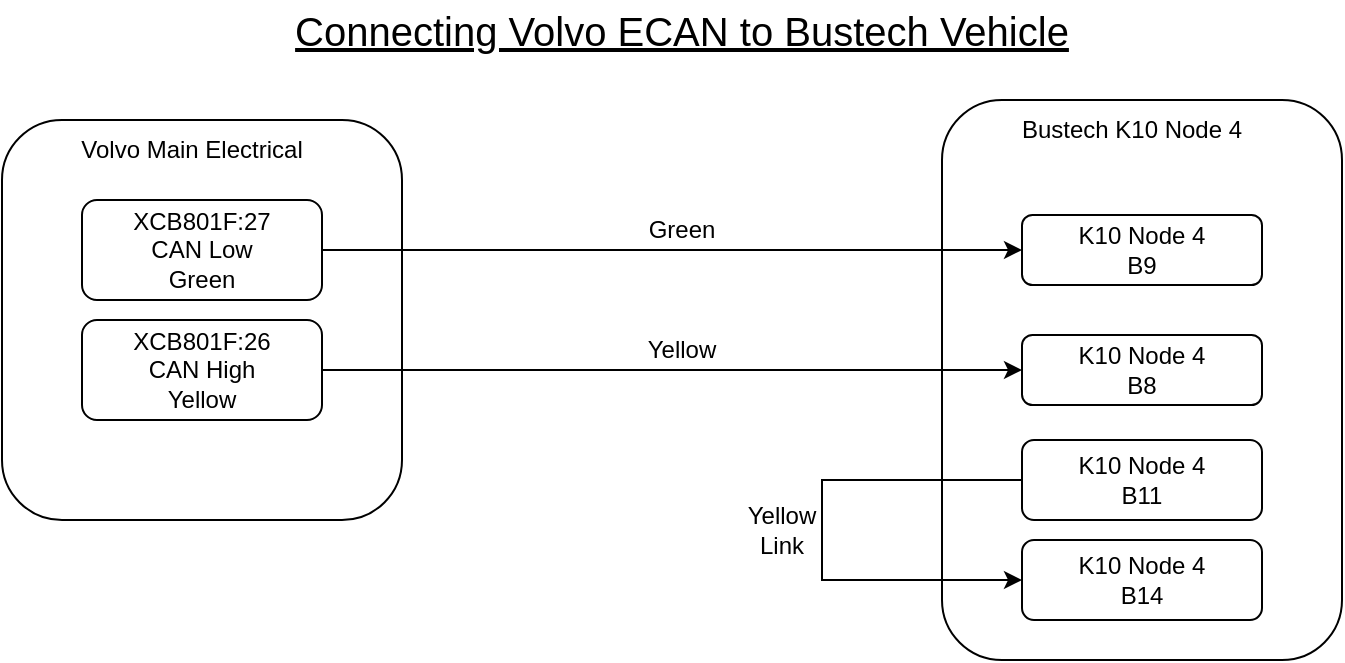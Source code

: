 <mxfile version="24.6.4" type="github">
  <diagram name="Page-1" id="pIMP0qSnNUupX3cAHahL">
    <mxGraphModel dx="1056" dy="586" grid="1" gridSize="10" guides="1" tooltips="1" connect="1" arrows="1" fold="1" page="1" pageScale="1" pageWidth="850" pageHeight="1100" math="0" shadow="0">
      <root>
        <mxCell id="0" />
        <mxCell id="1" parent="0" />
        <mxCell id="GrmwuS8SI0EwRuDp_LHG-13" value="" style="rounded=1;whiteSpace=wrap;html=1;" vertex="1" parent="1">
          <mxGeometry x="500" y="170" width="200" height="280" as="geometry" />
        </mxCell>
        <mxCell id="GrmwuS8SI0EwRuDp_LHG-14" value="Bustech K10 Node 4" style="text;html=1;align=center;verticalAlign=middle;whiteSpace=wrap;rounded=0;" vertex="1" parent="1">
          <mxGeometry x="530" y="170" width="130" height="30" as="geometry" />
        </mxCell>
        <mxCell id="GrmwuS8SI0EwRuDp_LHG-11" value="" style="rounded=1;whiteSpace=wrap;html=1;" vertex="1" parent="1">
          <mxGeometry x="30" y="180" width="200" height="200" as="geometry" />
        </mxCell>
        <mxCell id="GrmwuS8SI0EwRuDp_LHG-8" style="edgeStyle=orthogonalEdgeStyle;rounded=0;orthogonalLoop=1;jettySize=auto;html=1;entryX=0;entryY=0.5;entryDx=0;entryDy=0;" edge="1" parent="1" source="GrmwuS8SI0EwRuDp_LHG-1" target="GrmwuS8SI0EwRuDp_LHG-4">
          <mxGeometry relative="1" as="geometry" />
        </mxCell>
        <mxCell id="GrmwuS8SI0EwRuDp_LHG-1" value="XCB801F:27&lt;div&gt;CAN Low&lt;/div&gt;&lt;div&gt;Green&lt;/div&gt;" style="rounded=1;whiteSpace=wrap;html=1;" vertex="1" parent="1">
          <mxGeometry x="70" y="220" width="120" height="50" as="geometry" />
        </mxCell>
        <mxCell id="GrmwuS8SI0EwRuDp_LHG-9" style="edgeStyle=orthogonalEdgeStyle;rounded=0;orthogonalLoop=1;jettySize=auto;html=1;" edge="1" parent="1" source="GrmwuS8SI0EwRuDp_LHG-2" target="GrmwuS8SI0EwRuDp_LHG-3">
          <mxGeometry relative="1" as="geometry" />
        </mxCell>
        <mxCell id="GrmwuS8SI0EwRuDp_LHG-2" value="XCB801F:26&lt;div&gt;CAN High&lt;/div&gt;&lt;div&gt;Yellow&lt;/div&gt;" style="rounded=1;whiteSpace=wrap;html=1;" vertex="1" parent="1">
          <mxGeometry x="70" y="280" width="120" height="50" as="geometry" />
        </mxCell>
        <mxCell id="GrmwuS8SI0EwRuDp_LHG-3" value="&lt;div&gt;K10 Node 4&lt;/div&gt;B8" style="rounded=1;whiteSpace=wrap;html=1;" vertex="1" parent="1">
          <mxGeometry x="540" y="287.5" width="120" height="35" as="geometry" />
        </mxCell>
        <mxCell id="GrmwuS8SI0EwRuDp_LHG-4" value="&lt;div&gt;K10 Node 4&lt;/div&gt;B9" style="rounded=1;whiteSpace=wrap;html=1;" vertex="1" parent="1">
          <mxGeometry x="540" y="227.5" width="120" height="35" as="geometry" />
        </mxCell>
        <mxCell id="GrmwuS8SI0EwRuDp_LHG-6" value="&lt;div&gt;K10 Node 4&lt;/div&gt;B14" style="rounded=1;whiteSpace=wrap;html=1;" vertex="1" parent="1">
          <mxGeometry x="540" y="390" width="120" height="40" as="geometry" />
        </mxCell>
        <mxCell id="GrmwuS8SI0EwRuDp_LHG-10" style="edgeStyle=orthogonalEdgeStyle;rounded=0;orthogonalLoop=1;jettySize=auto;html=1;exitX=0;exitY=0.5;exitDx=0;exitDy=0;entryX=0;entryY=0.5;entryDx=0;entryDy=0;exitPerimeter=0;" edge="1" parent="1" source="GrmwuS8SI0EwRuDp_LHG-7" target="GrmwuS8SI0EwRuDp_LHG-6">
          <mxGeometry relative="1" as="geometry">
            <mxPoint x="530" y="420" as="targetPoint" />
            <Array as="points">
              <mxPoint x="440" y="360" />
              <mxPoint x="440" y="410" />
            </Array>
          </mxGeometry>
        </mxCell>
        <mxCell id="GrmwuS8SI0EwRuDp_LHG-7" value="&lt;div&gt;K10 Node 4&lt;/div&gt;B11" style="rounded=1;whiteSpace=wrap;html=1;" vertex="1" parent="1">
          <mxGeometry x="540" y="340" width="120" height="40" as="geometry" />
        </mxCell>
        <mxCell id="GrmwuS8SI0EwRuDp_LHG-12" value="Volvo Main Electrical" style="text;html=1;align=center;verticalAlign=middle;whiteSpace=wrap;rounded=0;" vertex="1" parent="1">
          <mxGeometry x="60" y="180" width="130" height="30" as="geometry" />
        </mxCell>
        <mxCell id="GrmwuS8SI0EwRuDp_LHG-15" value="&lt;font style=&quot;font-size: 20px;&quot;&gt;&lt;u&gt;Connecting Volvo ECAN to Bustech Vehicle&lt;/u&gt;&lt;/font&gt;" style="text;html=1;align=center;verticalAlign=middle;whiteSpace=wrap;rounded=0;" vertex="1" parent="1">
          <mxGeometry x="170" y="120" width="400" height="30" as="geometry" />
        </mxCell>
        <mxCell id="GrmwuS8SI0EwRuDp_LHG-16" value="Yellow Link" style="text;html=1;align=center;verticalAlign=middle;whiteSpace=wrap;rounded=0;" vertex="1" parent="1">
          <mxGeometry x="390" y="370" width="60" height="30" as="geometry" />
        </mxCell>
        <mxCell id="GrmwuS8SI0EwRuDp_LHG-17" value="Yellow&lt;span style=&quot;color: rgba(0, 0, 0, 0); font-family: monospace; font-size: 0px; text-align: start; text-wrap-mode: nowrap;&quot;&gt;%3CmxGraphModel%3E%3Croot%3E%3CmxCell%20id%3D%220%22%2F%3E%3CmxCell%20id%3D%221%22%20parent%3D%220%22%2F%3E%3CmxCell%20id%3D%222%22%20value%3D%22%22%20style%3D%22rounded%3D1%3BwhiteSpace%3Dwrap%3Bhtml%3D1%3B%22%20vertex%3D%221%22%20parent%3D%221%22%3E%3CmxGeometry%20x%3D%2230%22%20y%3D%22180%22%20width%3D%22200%22%20height%3D%22200%22%20as%3D%22geometry%22%2F%3E%3C%2FmxCell%3E%3CmxCell%20id%3D%223%22%20value%3D%22Volvo%20Main%20Electrical%22%20style%3D%22text%3Bhtml%3D1%3Balign%3Dcenter%3BverticalAlign%3Dmiddle%3BwhiteSpace%3Dwrap%3Brounded%3D0%3B%22%20vertex%3D%221%22%20parent%3D%221%22%3E%3CmxGeometry%20x%3D%2260%22%20y%3D%22180%22%20width%3D%22130%22%20height%3D%2230%22%20as%3D%22geometry%22%2F%3E%3C%2FmxCell%3E%3C%2Froot%3E%3C%2FmxGraphModel%3E&lt;/span&gt;" style="text;html=1;align=center;verticalAlign=middle;whiteSpace=wrap;rounded=0;" vertex="1" parent="1">
          <mxGeometry x="340" y="280" width="60" height="30" as="geometry" />
        </mxCell>
        <mxCell id="GrmwuS8SI0EwRuDp_LHG-19" value="Green" style="text;html=1;align=center;verticalAlign=middle;whiteSpace=wrap;rounded=0;" vertex="1" parent="1">
          <mxGeometry x="340" y="220" width="60" height="30" as="geometry" />
        </mxCell>
      </root>
    </mxGraphModel>
  </diagram>
</mxfile>
